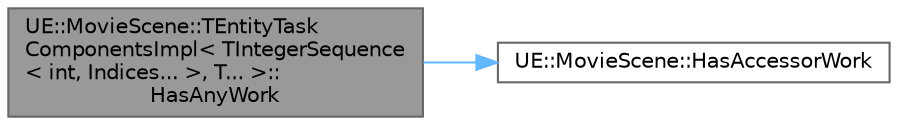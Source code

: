 digraph "UE::MovieScene::TEntityTaskComponentsImpl&lt; TIntegerSequence&lt; int, Indices... &gt;, T... &gt;::HasAnyWork"
{
 // INTERACTIVE_SVG=YES
 // LATEX_PDF_SIZE
  bgcolor="transparent";
  edge [fontname=Helvetica,fontsize=10,labelfontname=Helvetica,labelfontsize=10];
  node [fontname=Helvetica,fontsize=10,shape=box,height=0.2,width=0.4];
  rankdir="LR";
  Node1 [id="Node000001",label="UE::MovieScene::TEntityTask\lComponentsImpl\< TIntegerSequence\l\< int, Indices... \>, T... \>::\lHasAnyWork",height=0.2,width=0.4,color="gray40", fillcolor="grey60", style="filled", fontcolor="black",tooltip="Check whether all required accessors correspond to component types that are present in the given enti..."];
  Node1 -> Node2 [id="edge1_Node000001_Node000002",color="steelblue1",style="solid",tooltip=" "];
  Node2 [id="Node000002",label="UE::MovieScene::HasAccessorWork",height=0.2,width=0.4,color="grey40", fillcolor="white", style="filled",URL="$d1/dd1/namespaceUE_1_1MovieScene.html#a50efadcea5011fb99ff17d90eabec95d",tooltip=" "];
}
